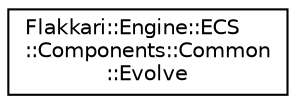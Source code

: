 digraph "Graphical Class Hierarchy"
{
 // LATEX_PDF_SIZE
  edge [fontname="Helvetica",fontsize="10",labelfontname="Helvetica",labelfontsize="10"];
  node [fontname="Helvetica",fontsize="10",shape=record];
  rankdir="LR";
  Node0 [label="Flakkari::Engine::ECS\l::Components::Common\l::Evolve",height=0.2,width=0.4,color="black", fillcolor="white", style="filled",URL="$d8/d1c/structFlakkari_1_1Engine_1_1ECS_1_1Components_1_1Common_1_1Evolve.html",tooltip="Evolve component for ECS entities that can evolve in to another Component."];
}
